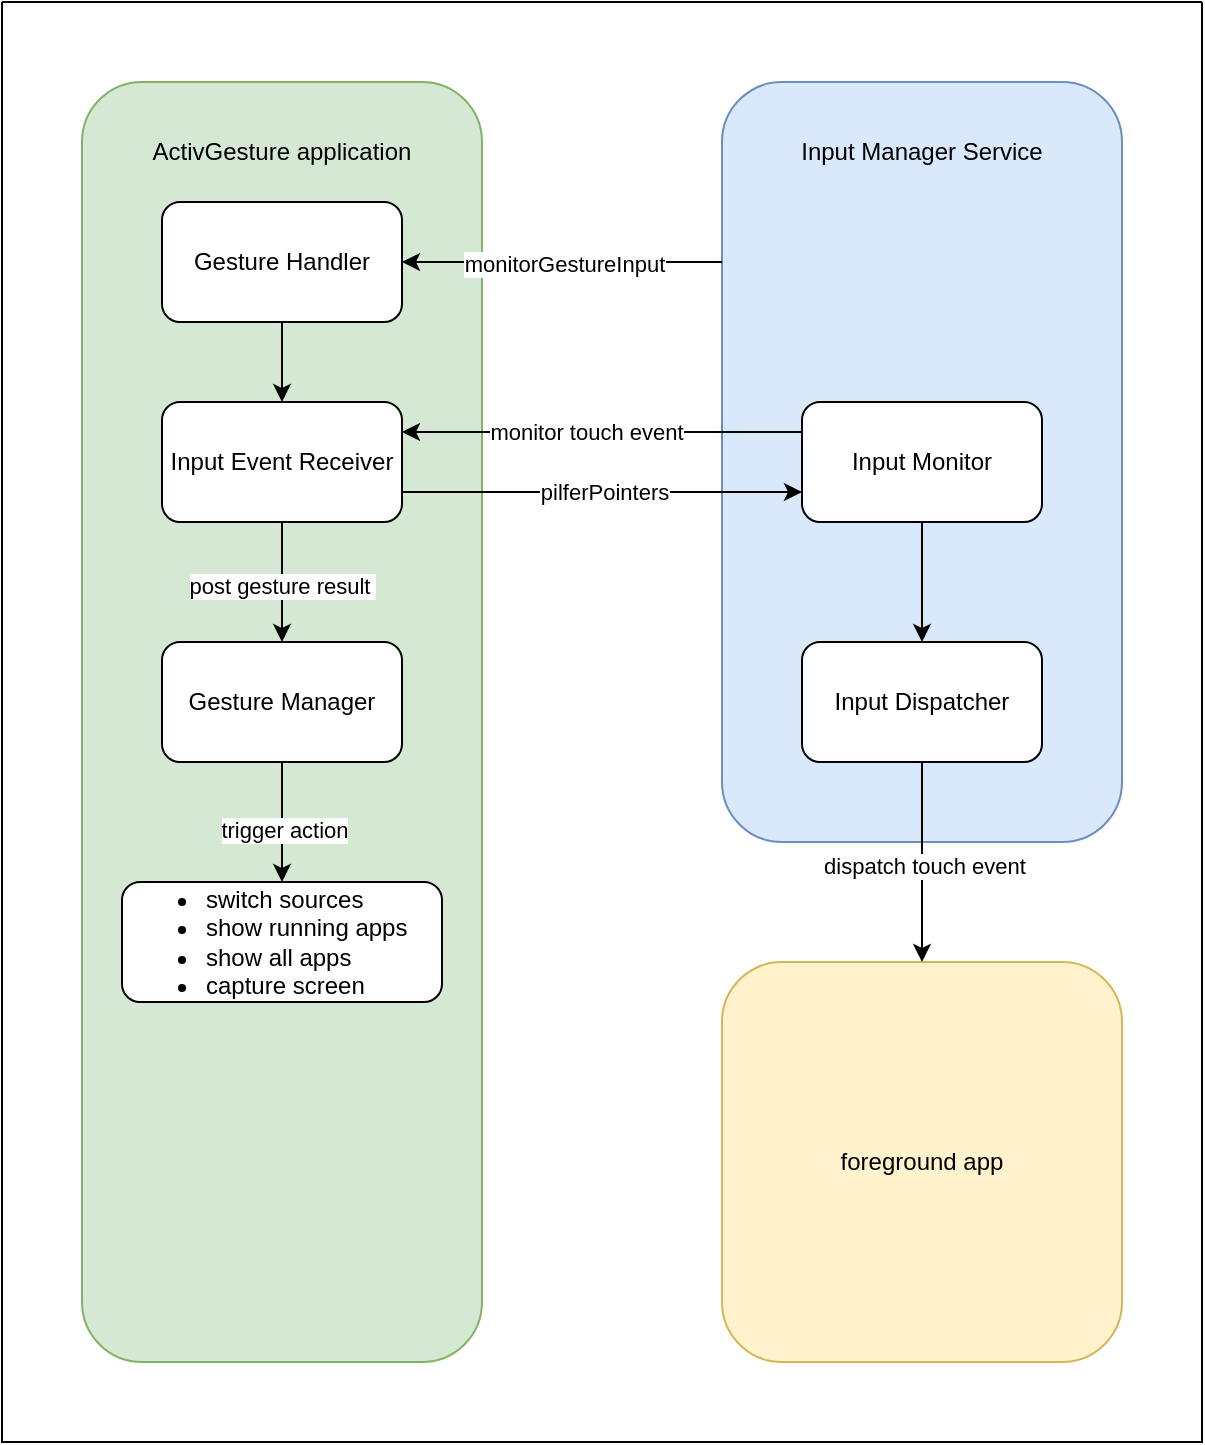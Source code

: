 <mxfile version="22.1.5" type="github">
  <diagram name="Page-1" id="CsIa_x3OmDa4BE4Wmy2-">
    <mxGraphModel dx="1026" dy="617" grid="1" gridSize="10" guides="1" tooltips="1" connect="1" arrows="1" fold="1" page="1" pageScale="1" pageWidth="850" pageHeight="1100" math="0" shadow="0">
      <root>
        <mxCell id="0" />
        <mxCell id="1" parent="0" />
        <mxCell id="N6mvyxjznTWFGohQ_9sq-1" value="" style="swimlane;startSize=0;" vertex="1" parent="1">
          <mxGeometry width="600" height="720" as="geometry" />
        </mxCell>
        <mxCell id="N6mvyxjznTWFGohQ_9sq-2" value="" style="rounded=1;whiteSpace=wrap;html=1;fillColor=#d5e8d4;strokeColor=#82b366;" vertex="1" parent="N6mvyxjznTWFGohQ_9sq-1">
          <mxGeometry x="40" y="40" width="200" height="640" as="geometry" />
        </mxCell>
        <mxCell id="N6mvyxjznTWFGohQ_9sq-3" value="ActivGesture application" style="text;html=1;strokeColor=none;fillColor=none;align=center;verticalAlign=middle;whiteSpace=wrap;rounded=0;" vertex="1" parent="N6mvyxjznTWFGohQ_9sq-1">
          <mxGeometry x="65" y="60" width="150" height="30" as="geometry" />
        </mxCell>
        <mxCell id="N6mvyxjznTWFGohQ_9sq-7" value="" style="edgeStyle=orthogonalEdgeStyle;rounded=0;orthogonalLoop=1;jettySize=auto;html=1;" edge="1" parent="N6mvyxjznTWFGohQ_9sq-1" source="N6mvyxjznTWFGohQ_9sq-4" target="N6mvyxjznTWFGohQ_9sq-5">
          <mxGeometry relative="1" as="geometry" />
        </mxCell>
        <mxCell id="N6mvyxjznTWFGohQ_9sq-4" value="Gesture Handler" style="rounded=1;whiteSpace=wrap;html=1;" vertex="1" parent="N6mvyxjznTWFGohQ_9sq-1">
          <mxGeometry x="80" y="100" width="120" height="60" as="geometry" />
        </mxCell>
        <mxCell id="N6mvyxjznTWFGohQ_9sq-8" value="" style="edgeStyle=orthogonalEdgeStyle;rounded=0;orthogonalLoop=1;jettySize=auto;html=1;" edge="1" parent="N6mvyxjznTWFGohQ_9sq-1" source="N6mvyxjznTWFGohQ_9sq-5" target="N6mvyxjznTWFGohQ_9sq-6">
          <mxGeometry relative="1" as="geometry" />
        </mxCell>
        <mxCell id="N6mvyxjznTWFGohQ_9sq-9" value="post gesture result&amp;nbsp;" style="edgeLabel;html=1;align=center;verticalAlign=middle;resizable=0;points=[];" vertex="1" connectable="0" parent="N6mvyxjznTWFGohQ_9sq-8">
          <mxGeometry x="0.067" relative="1" as="geometry">
            <mxPoint as="offset" />
          </mxGeometry>
        </mxCell>
        <mxCell id="N6mvyxjznTWFGohQ_9sq-5" value="Input Event Receiver" style="rounded=1;whiteSpace=wrap;html=1;" vertex="1" parent="N6mvyxjznTWFGohQ_9sq-1">
          <mxGeometry x="80" y="200" width="120" height="60" as="geometry" />
        </mxCell>
        <mxCell id="N6mvyxjznTWFGohQ_9sq-11" value="" style="edgeStyle=orthogonalEdgeStyle;rounded=0;orthogonalLoop=1;jettySize=auto;html=1;" edge="1" parent="N6mvyxjznTWFGohQ_9sq-1" source="N6mvyxjznTWFGohQ_9sq-6" target="N6mvyxjznTWFGohQ_9sq-10">
          <mxGeometry relative="1" as="geometry" />
        </mxCell>
        <mxCell id="N6mvyxjznTWFGohQ_9sq-12" value="trigger action" style="edgeLabel;html=1;align=center;verticalAlign=middle;resizable=0;points=[];" vertex="1" connectable="0" parent="N6mvyxjznTWFGohQ_9sq-11">
          <mxGeometry x="0.12" y="1" relative="1" as="geometry">
            <mxPoint as="offset" />
          </mxGeometry>
        </mxCell>
        <mxCell id="N6mvyxjznTWFGohQ_9sq-6" value="Gesture Manager" style="rounded=1;whiteSpace=wrap;html=1;" vertex="1" parent="N6mvyxjznTWFGohQ_9sq-1">
          <mxGeometry x="80" y="320" width="120" height="60" as="geometry" />
        </mxCell>
        <mxCell id="N6mvyxjznTWFGohQ_9sq-10" value="&lt;ul&gt;&lt;li&gt;&lt;span style=&quot;background-color: initial;&quot;&gt;switch sources&lt;/span&gt;&lt;/li&gt;&lt;li&gt;&lt;span style=&quot;background-color: initial;&quot;&gt;show running apps&lt;/span&gt;&lt;/li&gt;&lt;li&gt;&lt;span style=&quot;background-color: initial;&quot;&gt;show all apps&lt;/span&gt;&lt;/li&gt;&lt;li&gt;&lt;span style=&quot;background-color: initial;&quot;&gt;capture screen&lt;/span&gt;&lt;/li&gt;&lt;/ul&gt;" style="rounded=1;whiteSpace=wrap;html=1;align=left;" vertex="1" parent="N6mvyxjznTWFGohQ_9sq-1">
          <mxGeometry x="60" y="440" width="160" height="60" as="geometry" />
        </mxCell>
        <mxCell id="N6mvyxjznTWFGohQ_9sq-13" value="" style="rounded=1;whiteSpace=wrap;html=1;fillColor=#dae8fc;strokeColor=#6c8ebf;" vertex="1" parent="N6mvyxjznTWFGohQ_9sq-1">
          <mxGeometry x="360" y="40" width="200" height="380" as="geometry" />
        </mxCell>
        <mxCell id="N6mvyxjznTWFGohQ_9sq-14" value="Input Manager Service" style="text;html=1;strokeColor=none;fillColor=none;align=center;verticalAlign=middle;whiteSpace=wrap;rounded=0;" vertex="1" parent="N6mvyxjznTWFGohQ_9sq-1">
          <mxGeometry x="390" y="60" width="140" height="30" as="geometry" />
        </mxCell>
        <mxCell id="N6mvyxjznTWFGohQ_9sq-16" value="Input Dispatcher" style="rounded=1;whiteSpace=wrap;html=1;" vertex="1" parent="N6mvyxjznTWFGohQ_9sq-1">
          <mxGeometry x="400" y="320" width="120" height="60" as="geometry" />
        </mxCell>
        <mxCell id="N6mvyxjznTWFGohQ_9sq-20" value="" style="edgeStyle=orthogonalEdgeStyle;rounded=0;orthogonalLoop=1;jettySize=auto;html=1;" edge="1" parent="N6mvyxjznTWFGohQ_9sq-1" source="N6mvyxjznTWFGohQ_9sq-15" target="N6mvyxjznTWFGohQ_9sq-16">
          <mxGeometry relative="1" as="geometry" />
        </mxCell>
        <mxCell id="N6mvyxjznTWFGohQ_9sq-15" value="Input Monitor" style="rounded=1;whiteSpace=wrap;html=1;" vertex="1" parent="N6mvyxjznTWFGohQ_9sq-1">
          <mxGeometry x="400" y="200" width="120" height="60" as="geometry" />
        </mxCell>
        <mxCell id="N6mvyxjznTWFGohQ_9sq-17" value="foreground app" style="rounded=1;whiteSpace=wrap;html=1;fillColor=#fff2cc;strokeColor=#d6b656;" vertex="1" parent="N6mvyxjznTWFGohQ_9sq-1">
          <mxGeometry x="360" y="480" width="200" height="200" as="geometry" />
        </mxCell>
        <mxCell id="N6mvyxjznTWFGohQ_9sq-18" value="" style="endArrow=classic;html=1;rounded=0;exitX=0.5;exitY=1;exitDx=0;exitDy=0;entryX=0.5;entryY=0;entryDx=0;entryDy=0;" edge="1" parent="N6mvyxjznTWFGohQ_9sq-1" source="N6mvyxjznTWFGohQ_9sq-16" target="N6mvyxjznTWFGohQ_9sq-17">
          <mxGeometry width="50" height="50" relative="1" as="geometry">
            <mxPoint x="440" y="470" as="sourcePoint" />
            <mxPoint x="490" y="420" as="targetPoint" />
          </mxGeometry>
        </mxCell>
        <mxCell id="N6mvyxjznTWFGohQ_9sq-19" value="dispatch touch event" style="edgeLabel;html=1;align=center;verticalAlign=middle;resizable=0;points=[];" vertex="1" connectable="0" parent="N6mvyxjznTWFGohQ_9sq-18">
          <mxGeometry x="0.007" y="1" relative="1" as="geometry">
            <mxPoint y="1" as="offset" />
          </mxGeometry>
        </mxCell>
        <mxCell id="N6mvyxjznTWFGohQ_9sq-21" value="" style="endArrow=classic;html=1;rounded=0;entryX=1;entryY=0.5;entryDx=0;entryDy=0;" edge="1" parent="N6mvyxjznTWFGohQ_9sq-1" target="N6mvyxjznTWFGohQ_9sq-4">
          <mxGeometry width="50" height="50" relative="1" as="geometry">
            <mxPoint x="360" y="130" as="sourcePoint" />
            <mxPoint x="490" y="290" as="targetPoint" />
          </mxGeometry>
        </mxCell>
        <mxCell id="N6mvyxjznTWFGohQ_9sq-22" value="monitorGestureInput" style="edgeLabel;html=1;align=center;verticalAlign=middle;resizable=0;points=[];" vertex="1" connectable="0" parent="N6mvyxjznTWFGohQ_9sq-21">
          <mxGeometry x="-0.013" y="1" relative="1" as="geometry">
            <mxPoint as="offset" />
          </mxGeometry>
        </mxCell>
        <mxCell id="N6mvyxjznTWFGohQ_9sq-23" value="" style="endArrow=classic;html=1;rounded=0;exitX=0;exitY=0.25;exitDx=0;exitDy=0;entryX=1;entryY=0.25;entryDx=0;entryDy=0;" edge="1" parent="N6mvyxjznTWFGohQ_9sq-1" source="N6mvyxjznTWFGohQ_9sq-15" target="N6mvyxjznTWFGohQ_9sq-5">
          <mxGeometry width="50" height="50" relative="1" as="geometry">
            <mxPoint x="440" y="340" as="sourcePoint" />
            <mxPoint x="490" y="290" as="targetPoint" />
          </mxGeometry>
        </mxCell>
        <mxCell id="N6mvyxjznTWFGohQ_9sq-24" value="monitor touch event" style="edgeLabel;html=1;align=center;verticalAlign=middle;resizable=0;points=[];" vertex="1" connectable="0" parent="N6mvyxjznTWFGohQ_9sq-23">
          <mxGeometry x="0.08" relative="1" as="geometry">
            <mxPoint as="offset" />
          </mxGeometry>
        </mxCell>
        <mxCell id="N6mvyxjznTWFGohQ_9sq-25" value="" style="endArrow=classic;html=1;rounded=0;exitX=1;exitY=0.75;exitDx=0;exitDy=0;entryX=0;entryY=0.75;entryDx=0;entryDy=0;" edge="1" parent="N6mvyxjznTWFGohQ_9sq-1" source="N6mvyxjznTWFGohQ_9sq-5" target="N6mvyxjznTWFGohQ_9sq-15">
          <mxGeometry width="50" height="50" relative="1" as="geometry">
            <mxPoint x="440" y="340" as="sourcePoint" />
            <mxPoint x="490" y="290" as="targetPoint" />
          </mxGeometry>
        </mxCell>
        <mxCell id="N6mvyxjznTWFGohQ_9sq-26" value="pilferPointers" style="edgeLabel;html=1;align=center;verticalAlign=middle;resizable=0;points=[];" vertex="1" connectable="0" parent="N6mvyxjznTWFGohQ_9sq-25">
          <mxGeometry x="0.01" y="1" relative="1" as="geometry">
            <mxPoint y="1" as="offset" />
          </mxGeometry>
        </mxCell>
      </root>
    </mxGraphModel>
  </diagram>
</mxfile>
